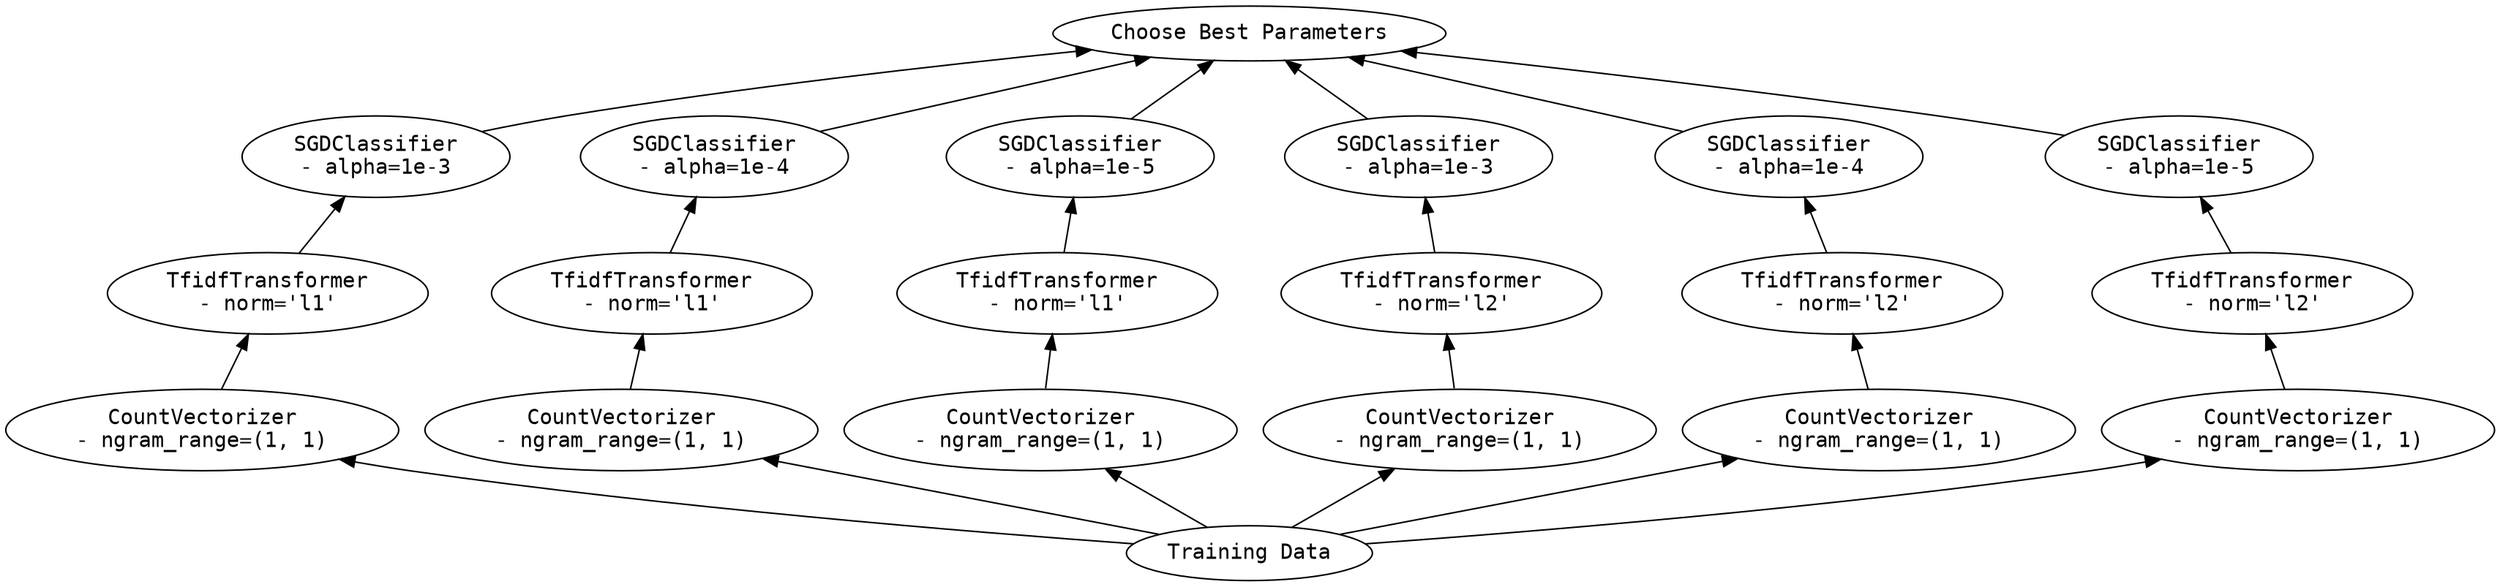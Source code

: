 digraph unmerged {
    rankdir="BT"
    node [fontname = "Inconsolata"]

    data [label="Training Data"]

    vect1 [label="CountVectorizer\n- ngram_range=(1, 1)"]
    vect2 [label="CountVectorizer\n- ngram_range=(1, 1)"]
    vect3 [label="CountVectorizer\n- ngram_range=(1, 1)"]
    vect4 [label="CountVectorizer\n- ngram_range=(1, 1)"]
    vect5 [label="CountVectorizer\n- ngram_range=(1, 1)"]
    vect6 [label="CountVectorizer\n- ngram_range=(1, 1)"]

    tfidf1 [label="TfidfTransformer\n- norm='l1'"]
    tfidf2 [label="TfidfTransformer\n- norm='l1'"]
    tfidf3 [label="TfidfTransformer\n- norm='l1'"]
    tfidf4 [label="TfidfTransformer\n- norm='l2'"]
    tfidf5 [label="TfidfTransformer\n- norm='l2'"]
    tfidf6 [label="TfidfTransformer\n- norm='l2'"]

    sgd1 [label="SGDClassifier\n- alpha=1e-3"]
    sgd2 [label="SGDClassifier\n- alpha=1e-4"]
    sgd3 [label="SGDClassifier\n- alpha=1e-5"]
    sgd4 [label="SGDClassifier\n- alpha=1e-3"]
    sgd5 [label="SGDClassifier\n- alpha=1e-4"]
    sgd6 [label="SGDClassifier\n- alpha=1e-5"]

    best [label="Choose Best Parameters"]

    data -> vect1 -> tfidf1 -> sgd1 -> best
    data -> vect2 -> tfidf2 -> sgd2 -> best
    data -> vect3 -> tfidf3 -> sgd3 -> best
    data -> vect4 -> tfidf4 -> sgd4 -> best
    data -> vect5 -> tfidf5 -> sgd5 -> best
    data -> vect6 -> tfidf6 -> sgd6 -> best
}
